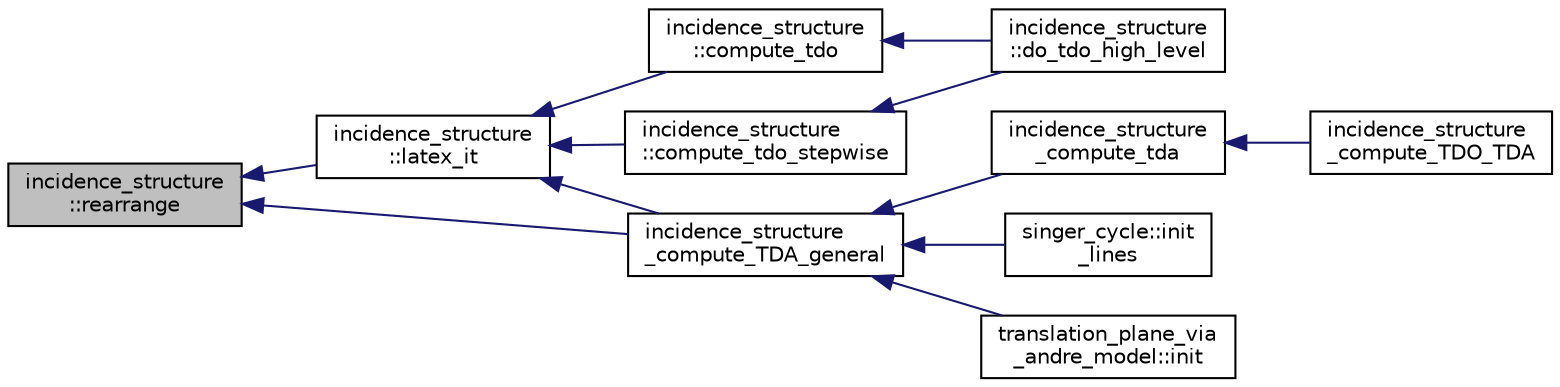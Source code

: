 digraph "incidence_structure::rearrange"
{
  edge [fontname="Helvetica",fontsize="10",labelfontname="Helvetica",labelfontsize="10"];
  node [fontname="Helvetica",fontsize="10",shape=record];
  rankdir="LR";
  Node6368 [label="incidence_structure\l::rearrange",height=0.2,width=0.4,color="black", fillcolor="grey75", style="filled", fontcolor="black"];
  Node6368 -> Node6369 [dir="back",color="midnightblue",fontsize="10",style="solid",fontname="Helvetica"];
  Node6369 [label="incidence_structure\l::latex_it",height=0.2,width=0.4,color="black", fillcolor="white", style="filled",URL="$da/d8a/classincidence__structure.html#a7ad3d823093d5938d41c36230b9b8ea6"];
  Node6369 -> Node6370 [dir="back",color="midnightblue",fontsize="10",style="solid",fontname="Helvetica"];
  Node6370 [label="incidence_structure\l::compute_tdo",height=0.2,width=0.4,color="black", fillcolor="white", style="filled",URL="$da/d8a/classincidence__structure.html#a74cfa0336bdb1b0d0eace43f330a2b0f"];
  Node6370 -> Node6371 [dir="back",color="midnightblue",fontsize="10",style="solid",fontname="Helvetica"];
  Node6371 [label="incidence_structure\l::do_tdo_high_level",height=0.2,width=0.4,color="black", fillcolor="white", style="filled",URL="$da/d8a/classincidence__structure.html#a8840e820448ad980279f244a90888b77"];
  Node6369 -> Node6372 [dir="back",color="midnightblue",fontsize="10",style="solid",fontname="Helvetica"];
  Node6372 [label="incidence_structure\l::compute_tdo_stepwise",height=0.2,width=0.4,color="black", fillcolor="white", style="filled",URL="$da/d8a/classincidence__structure.html#a91a7039b74c96b39bcd084b02181f191"];
  Node6372 -> Node6371 [dir="back",color="midnightblue",fontsize="10",style="solid",fontname="Helvetica"];
  Node6369 -> Node6373 [dir="back",color="midnightblue",fontsize="10",style="solid",fontname="Helvetica"];
  Node6373 [label="incidence_structure\l_compute_TDA_general",height=0.2,width=0.4,color="black", fillcolor="white", style="filled",URL="$df/d74/tl__geometry_8h.html#a21ab759f6e646f3fe703c17f39361448"];
  Node6373 -> Node6374 [dir="back",color="midnightblue",fontsize="10",style="solid",fontname="Helvetica"];
  Node6374 [label="incidence_structure\l_compute_tda",height=0.2,width=0.4,color="black", fillcolor="white", style="filled",URL="$df/d74/tl__geometry_8h.html#ab3a7584f120bbaf752a5bd831d3ebf72"];
  Node6374 -> Node6375 [dir="back",color="midnightblue",fontsize="10",style="solid",fontname="Helvetica"];
  Node6375 [label="incidence_structure\l_compute_TDO_TDA",height=0.2,width=0.4,color="black", fillcolor="white", style="filled",URL="$df/d74/tl__geometry_8h.html#a63d0e7a207e173b92c0e560df4d8e980"];
  Node6373 -> Node6376 [dir="back",color="midnightblue",fontsize="10",style="solid",fontname="Helvetica"];
  Node6376 [label="singer_cycle::init\l_lines",height=0.2,width=0.4,color="black", fillcolor="white", style="filled",URL="$d8/d13/classsinger__cycle.html#a817cbf613596d5db2cf5e926db8fa328"];
  Node6373 -> Node6377 [dir="back",color="midnightblue",fontsize="10",style="solid",fontname="Helvetica"];
  Node6377 [label="translation_plane_via\l_andre_model::init",height=0.2,width=0.4,color="black", fillcolor="white", style="filled",URL="$d1/dcc/classtranslation__plane__via__andre__model.html#adb424599de168ade331979a9218ee07b"];
  Node6368 -> Node6373 [dir="back",color="midnightblue",fontsize="10",style="solid",fontname="Helvetica"];
}
